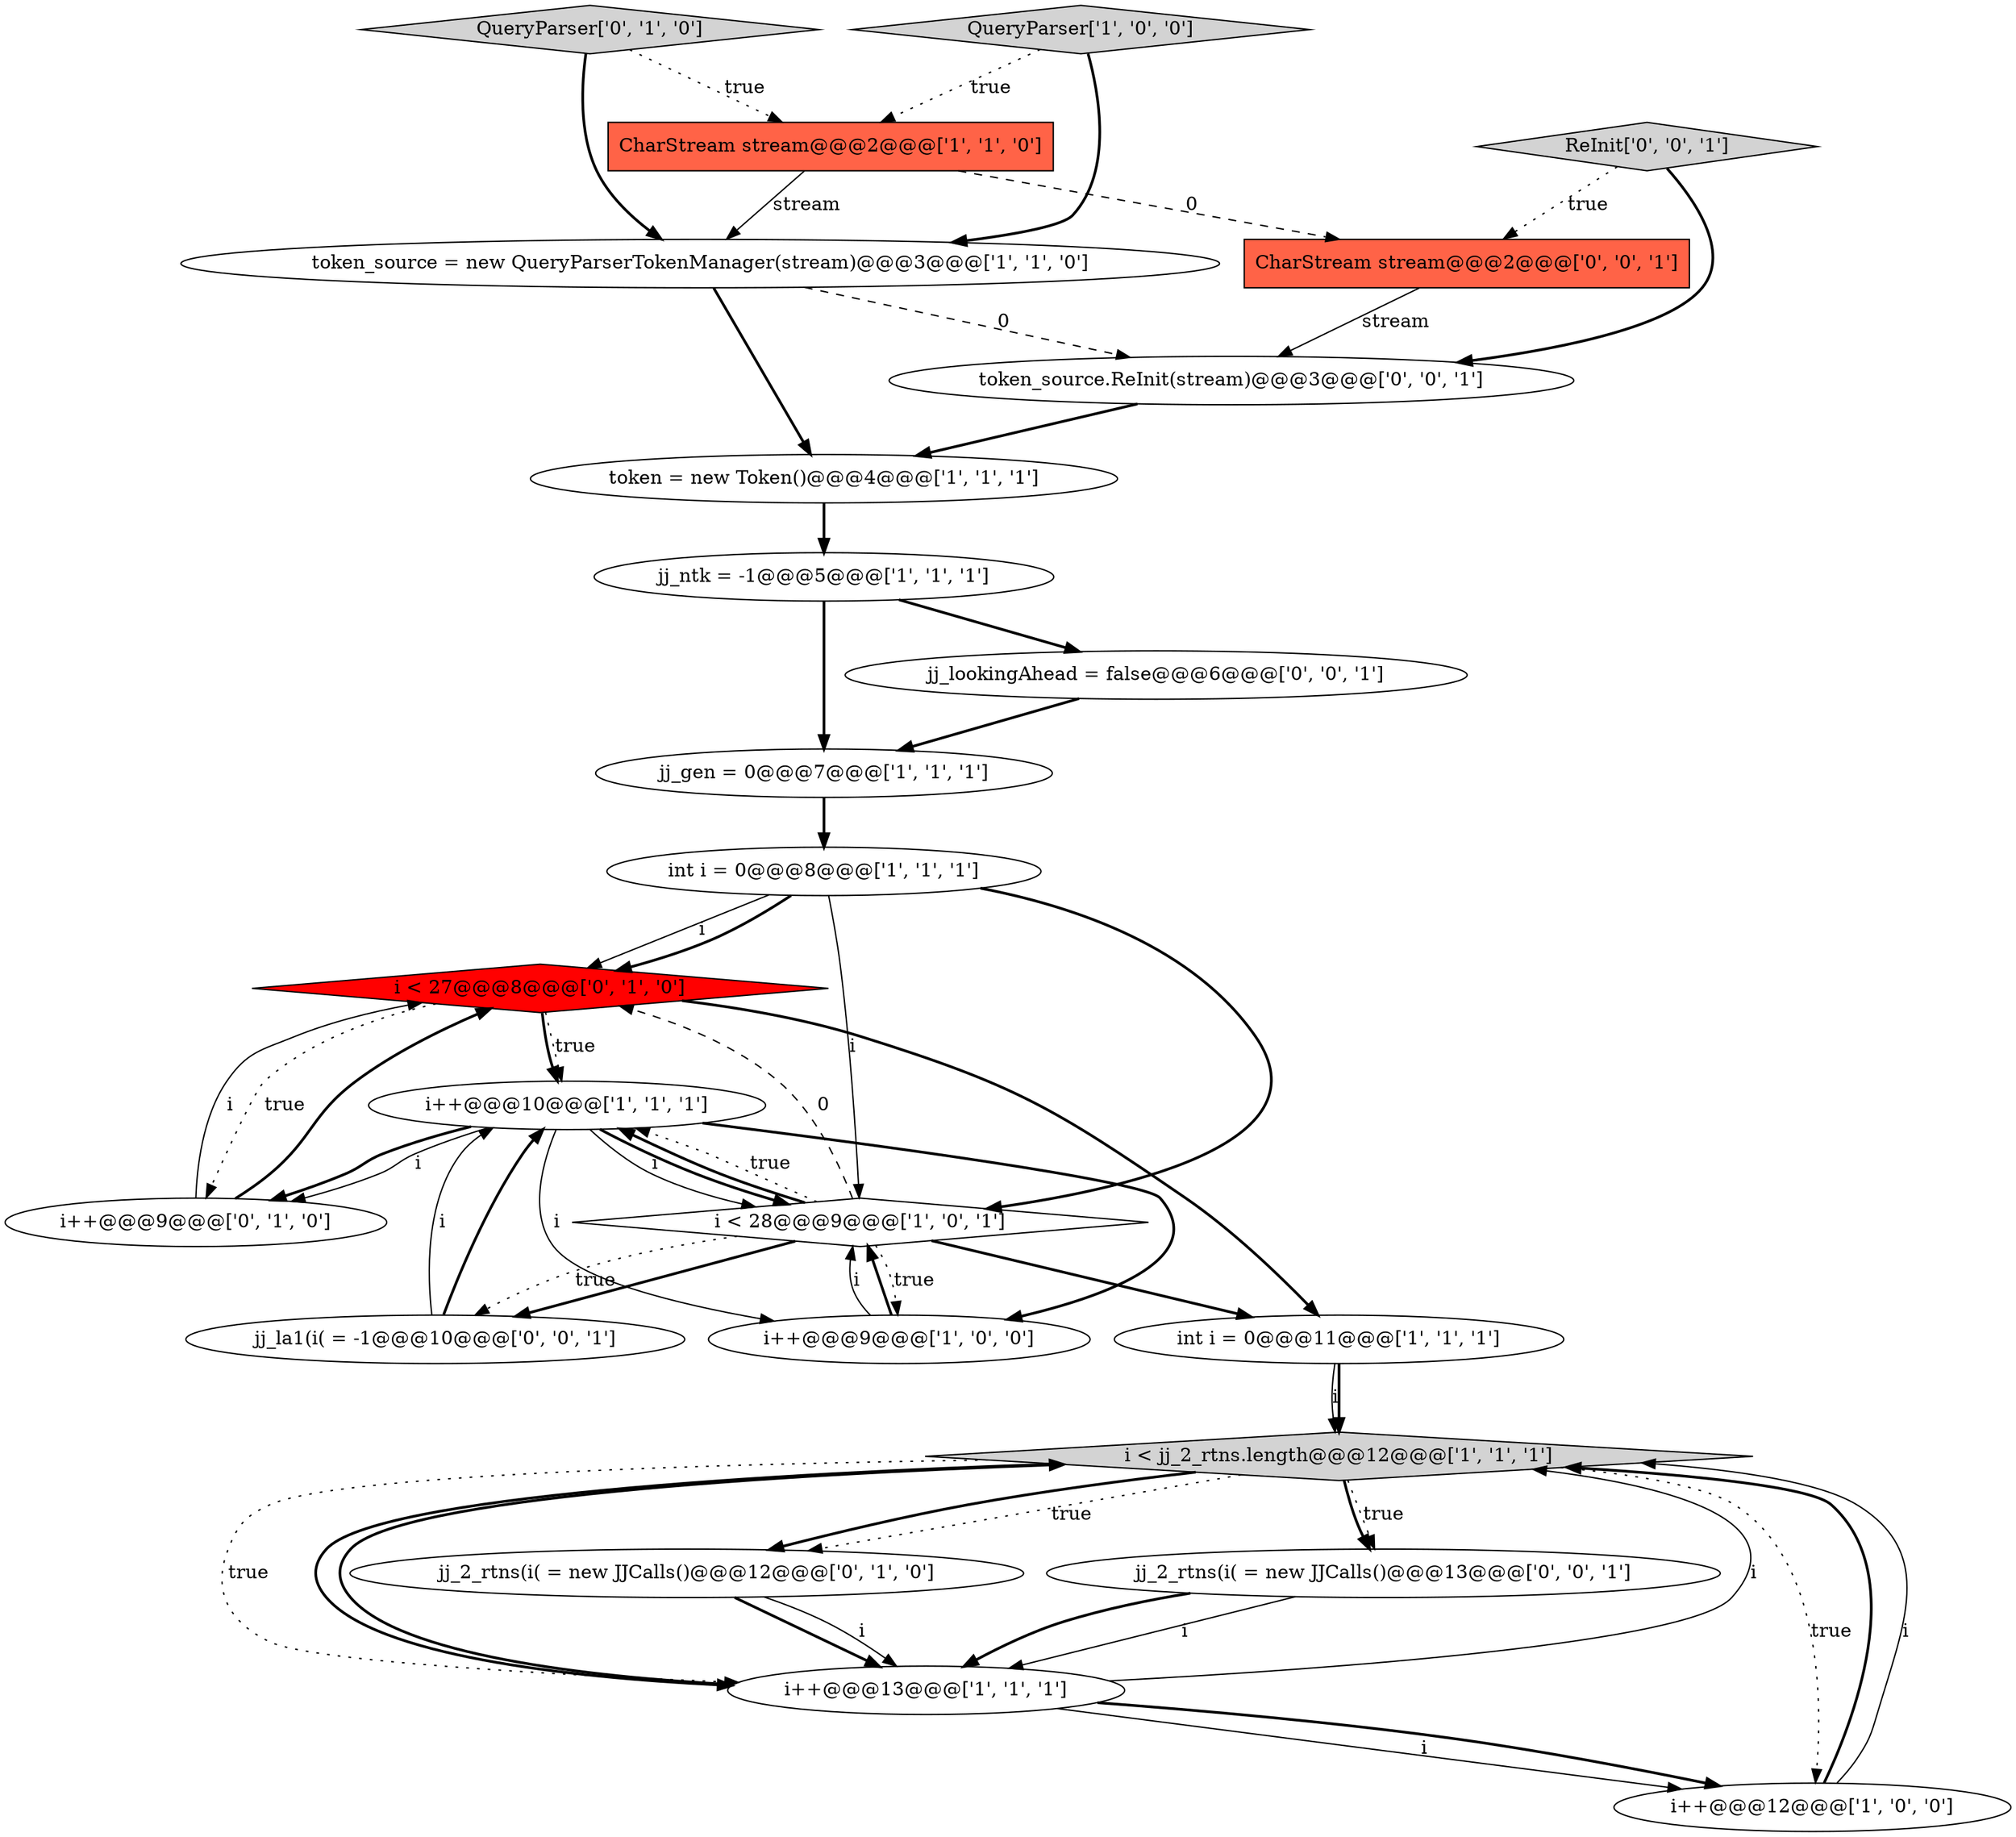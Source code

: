 digraph {
13 [style = filled, label = "i < jj_2_rtns.length@@@12@@@['1', '1', '1']", fillcolor = lightgray, shape = diamond image = "AAA0AAABBB1BBB"];
16 [style = filled, label = "i < 27@@@8@@@['0', '1', '0']", fillcolor = red, shape = diamond image = "AAA1AAABBB2BBB"];
8 [style = filled, label = "i < 28@@@9@@@['1', '0', '1']", fillcolor = white, shape = diamond image = "AAA0AAABBB1BBB"];
20 [style = filled, label = "jj_2_rtns(i( = new JJCalls()@@@13@@@['0', '0', '1']", fillcolor = white, shape = ellipse image = "AAA0AAABBB3BBB"];
12 [style = filled, label = "token = new Token()@@@4@@@['1', '1', '1']", fillcolor = white, shape = ellipse image = "AAA0AAABBB1BBB"];
10 [style = filled, label = "int i = 0@@@11@@@['1', '1', '1']", fillcolor = white, shape = ellipse image = "AAA0AAABBB1BBB"];
19 [style = filled, label = "jj_la1(i( = -1@@@10@@@['0', '0', '1']", fillcolor = white, shape = ellipse image = "AAA0AAABBB3BBB"];
3 [style = filled, label = "jj_ntk = -1@@@5@@@['1', '1', '1']", fillcolor = white, shape = ellipse image = "AAA0AAABBB1BBB"];
23 [style = filled, label = "token_source.ReInit(stream)@@@3@@@['0', '0', '1']", fillcolor = white, shape = ellipse image = "AAA0AAABBB3BBB"];
0 [style = filled, label = "jj_gen = 0@@@7@@@['1', '1', '1']", fillcolor = white, shape = ellipse image = "AAA0AAABBB1BBB"];
22 [style = filled, label = "ReInit['0', '0', '1']", fillcolor = lightgray, shape = diamond image = "AAA0AAABBB3BBB"];
4 [style = filled, label = "i++@@@9@@@['1', '0', '0']", fillcolor = white, shape = ellipse image = "AAA0AAABBB1BBB"];
17 [style = filled, label = "i++@@@9@@@['0', '1', '0']", fillcolor = white, shape = ellipse image = "AAA0AAABBB2BBB"];
5 [style = filled, label = "QueryParser['1', '0', '0']", fillcolor = lightgray, shape = diamond image = "AAA0AAABBB1BBB"];
2 [style = filled, label = "i++@@@13@@@['1', '1', '1']", fillcolor = white, shape = ellipse image = "AAA0AAABBB1BBB"];
15 [style = filled, label = "QueryParser['0', '1', '0']", fillcolor = lightgray, shape = diamond image = "AAA0AAABBB2BBB"];
1 [style = filled, label = "i++@@@12@@@['1', '0', '0']", fillcolor = white, shape = ellipse image = "AAA0AAABBB1BBB"];
9 [style = filled, label = "int i = 0@@@8@@@['1', '1', '1']", fillcolor = white, shape = ellipse image = "AAA0AAABBB1BBB"];
6 [style = filled, label = "token_source = new QueryParserTokenManager(stream)@@@3@@@['1', '1', '0']", fillcolor = white, shape = ellipse image = "AAA0AAABBB1BBB"];
21 [style = filled, label = "jj_lookingAhead = false@@@6@@@['0', '0', '1']", fillcolor = white, shape = ellipse image = "AAA0AAABBB3BBB"];
11 [style = filled, label = "CharStream stream@@@2@@@['1', '1', '0']", fillcolor = tomato, shape = box image = "AAA0AAABBB1BBB"];
18 [style = filled, label = "CharStream stream@@@2@@@['0', '0', '1']", fillcolor = tomato, shape = box image = "AAA0AAABBB3BBB"];
14 [style = filled, label = "jj_2_rtns(i( = new JJCalls()@@@12@@@['0', '1', '0']", fillcolor = white, shape = ellipse image = "AAA0AAABBB2BBB"];
7 [style = filled, label = "i++@@@10@@@['1', '1', '1']", fillcolor = white, shape = ellipse image = "AAA0AAABBB1BBB"];
17->16 [style = bold, label=""];
11->6 [style = solid, label="stream"];
8->10 [style = bold, label=""];
0->9 [style = bold, label=""];
8->16 [style = dashed, label="0"];
7->17 [style = bold, label=""];
22->18 [style = dotted, label="true"];
21->0 [style = bold, label=""];
16->10 [style = bold, label=""];
2->1 [style = bold, label=""];
8->19 [style = bold, label=""];
16->17 [style = dotted, label="true"];
13->20 [style = dotted, label="true"];
16->7 [style = bold, label=""];
8->7 [style = dotted, label="true"];
2->13 [style = solid, label="i"];
15->6 [style = bold, label=""];
9->16 [style = solid, label="i"];
7->4 [style = bold, label=""];
19->7 [style = solid, label="i"];
9->8 [style = bold, label=""];
7->8 [style = bold, label=""];
22->23 [style = bold, label=""];
10->13 [style = solid, label="i"];
7->4 [style = solid, label="i"];
1->13 [style = bold, label=""];
9->16 [style = bold, label=""];
3->0 [style = bold, label=""];
4->8 [style = solid, label="i"];
8->7 [style = bold, label=""];
8->4 [style = dotted, label="true"];
2->13 [style = bold, label=""];
20->2 [style = bold, label=""];
13->2 [style = dotted, label="true"];
16->7 [style = dotted, label="true"];
13->1 [style = dotted, label="true"];
7->17 [style = solid, label="i"];
5->11 [style = dotted, label="true"];
17->16 [style = solid, label="i"];
20->2 [style = solid, label="i"];
5->6 [style = bold, label=""];
10->13 [style = bold, label=""];
11->18 [style = dashed, label="0"];
2->1 [style = solid, label="i"];
15->11 [style = dotted, label="true"];
4->8 [style = bold, label=""];
3->21 [style = bold, label=""];
9->8 [style = solid, label="i"];
14->2 [style = bold, label=""];
12->3 [style = bold, label=""];
23->12 [style = bold, label=""];
13->14 [style = dotted, label="true"];
7->8 [style = solid, label="i"];
18->23 [style = solid, label="stream"];
13->14 [style = bold, label=""];
1->13 [style = solid, label="i"];
19->7 [style = bold, label=""];
6->23 [style = dashed, label="0"];
14->2 [style = solid, label="i"];
8->19 [style = dotted, label="true"];
13->2 [style = bold, label=""];
13->20 [style = bold, label=""];
6->12 [style = bold, label=""];
}
